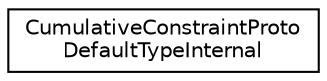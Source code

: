 digraph "Graphical Class Hierarchy"
{
 // LATEX_PDF_SIZE
  edge [fontname="Helvetica",fontsize="10",labelfontname="Helvetica",labelfontsize="10"];
  node [fontname="Helvetica",fontsize="10",shape=record];
  rankdir="LR";
  Node0 [label="CumulativeConstraintProto\lDefaultTypeInternal",height=0.2,width=0.4,color="black", fillcolor="white", style="filled",URL="$structoperations__research_1_1sat_1_1_cumulative_constraint_proto_default_type_internal.html",tooltip=" "];
}
